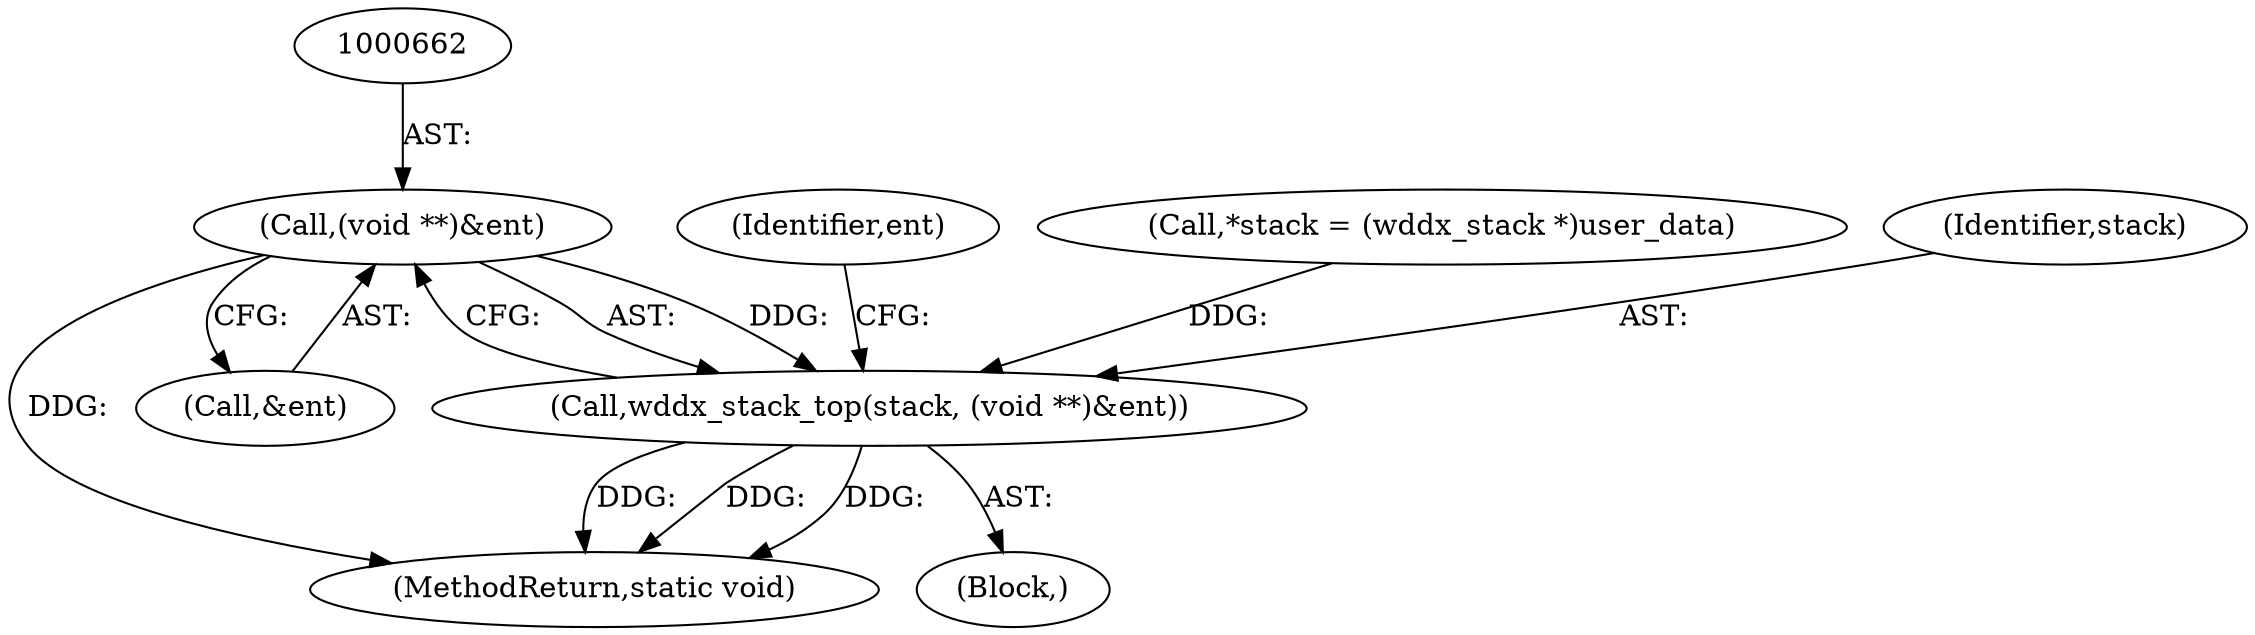 digraph "0_php-src_8d2539fa0faf3f63e1d1e7635347c5b9e777d47b@pointer" {
"1000661" [label="(Call,(void **)&ent)"];
"1000659" [label="(Call,wddx_stack_top(stack, (void **)&ent))"];
"1000661" [label="(Call,(void **)&ent)"];
"1000663" [label="(Call,&ent)"];
"1000659" [label="(Call,wddx_stack_top(stack, (void **)&ent))"];
"1000671" [label="(MethodReturn,static void)"];
"1000666" [label="(Identifier,ent)"];
"1000115" [label="(Call,*stack = (wddx_stack *)user_data)"];
"1000657" [label="(Block,)"];
"1000660" [label="(Identifier,stack)"];
"1000661" -> "1000659"  [label="AST: "];
"1000661" -> "1000663"  [label="CFG: "];
"1000662" -> "1000661"  [label="AST: "];
"1000663" -> "1000661"  [label="AST: "];
"1000659" -> "1000661"  [label="CFG: "];
"1000661" -> "1000671"  [label="DDG: "];
"1000661" -> "1000659"  [label="DDG: "];
"1000659" -> "1000657"  [label="AST: "];
"1000660" -> "1000659"  [label="AST: "];
"1000666" -> "1000659"  [label="CFG: "];
"1000659" -> "1000671"  [label="DDG: "];
"1000659" -> "1000671"  [label="DDG: "];
"1000659" -> "1000671"  [label="DDG: "];
"1000115" -> "1000659"  [label="DDG: "];
}
